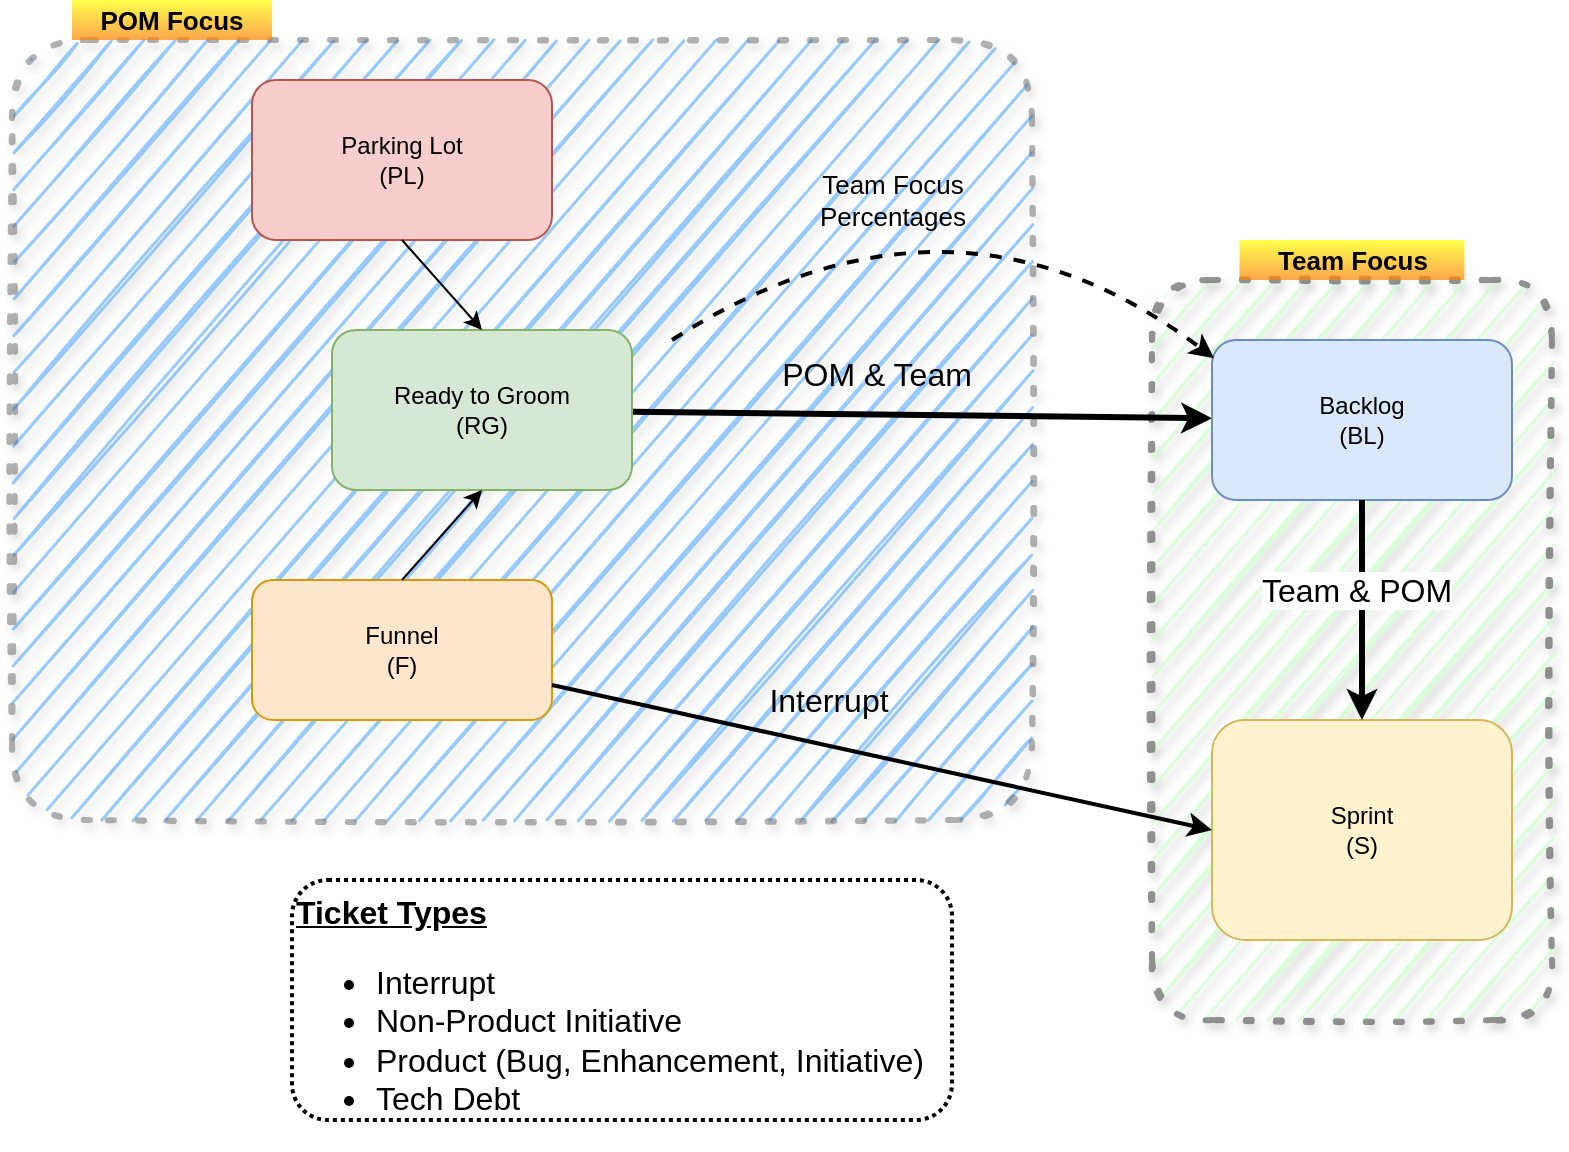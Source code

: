 <mxfile version="13.7.6" type="github">
  <diagram id="-Uzkl90RU2_1hvd23aKB" name="Page-1">
    <mxGraphModel dx="1056" dy="843" grid="1" gridSize="10" guides="1" tooltips="1" connect="1" arrows="1" fold="1" page="1" pageScale="1" pageWidth="850" pageHeight="1100" math="0" shadow="0">
      <root>
        <mxCell id="0" />
        <mxCell id="1" parent="0" />
        <mxCell id="7wn4WAuL4QtyOJo-zdiJ-19" value="" style="rounded=1;whiteSpace=wrap;html=1;fontSize=16;align=left;dashed=1;dashPattern=1 4;strokeWidth=3;strokeColor=#666666;fontColor=#333333;shadow=1;glass=0;sketch=1;opacity=70;fillColor=#CCFFCC;" parent="1" vertex="1">
          <mxGeometry x="600" y="190" width="200" height="370" as="geometry" />
        </mxCell>
        <mxCell id="7wn4WAuL4QtyOJo-zdiJ-18" value="" style="rounded=1;whiteSpace=wrap;html=1;fontSize=16;align=left;dashed=1;arcSize=10;strokeWidth=3;dashPattern=1 4;shadow=1;glass=0;sketch=1;opacity=50;strokeColor=#666666;fillColor=#3399FF;" parent="1" vertex="1">
          <mxGeometry x="30" y="70" width="510" height="390" as="geometry" />
        </mxCell>
        <mxCell id="7wn4WAuL4QtyOJo-zdiJ-1" value="Parking Lot&lt;br&gt;(PL)" style="rounded=1;whiteSpace=wrap;html=1;fillColor=#f8cecc;strokeColor=#b85450;" parent="1" vertex="1">
          <mxGeometry x="150" y="90" width="150" height="80" as="geometry" />
        </mxCell>
        <mxCell id="7wn4WAuL4QtyOJo-zdiJ-2" value="Funnel&lt;br&gt;(F)" style="rounded=1;whiteSpace=wrap;html=1;fillColor=#ffe6cc;strokeColor=#d79b00;" parent="1" vertex="1">
          <mxGeometry x="150" y="340" width="150" height="70" as="geometry" />
        </mxCell>
        <mxCell id="7wn4WAuL4QtyOJo-zdiJ-9" value="" style="rounded=0;orthogonalLoop=1;jettySize=auto;html=1;strokeWidth=3;" parent="1" source="7wn4WAuL4QtyOJo-zdiJ-3" target="7wn4WAuL4QtyOJo-zdiJ-8" edge="1">
          <mxGeometry relative="1" as="geometry" />
        </mxCell>
        <mxCell id="7wn4WAuL4QtyOJo-zdiJ-17" value="POM &amp;amp; Team" style="edgeLabel;html=1;align=center;verticalAlign=middle;resizable=0;points=[];fontSize=16;labelBackgroundColor=none;" parent="7wn4WAuL4QtyOJo-zdiJ-9" vertex="1" connectable="0">
          <mxGeometry x="-0.251" y="-2" relative="1" as="geometry">
            <mxPoint x="13" y="-22" as="offset" />
          </mxGeometry>
        </mxCell>
        <mxCell id="7wn4WAuL4QtyOJo-zdiJ-3" value="Ready to Groom&lt;br&gt;(RG)" style="rounded=1;whiteSpace=wrap;html=1;fillColor=#d5e8d4;strokeColor=#82b366;" parent="1" vertex="1">
          <mxGeometry x="190" y="215" width="150" height="80" as="geometry" />
        </mxCell>
        <mxCell id="7wn4WAuL4QtyOJo-zdiJ-6" value="" style="endArrow=classic;html=1;entryX=0.5;entryY=0;entryDx=0;entryDy=0;exitX=0.5;exitY=1;exitDx=0;exitDy=0;" parent="1" target="7wn4WAuL4QtyOJo-zdiJ-3" edge="1" source="7wn4WAuL4QtyOJo-zdiJ-1">
          <mxGeometry width="50" height="50" relative="1" as="geometry">
            <mxPoint x="125" y="200" as="sourcePoint" />
            <mxPoint x="175" y="150" as="targetPoint" />
          </mxGeometry>
        </mxCell>
        <mxCell id="7wn4WAuL4QtyOJo-zdiJ-7" value="" style="endArrow=classic;html=1;entryX=0.5;entryY=1;entryDx=0;entryDy=0;exitX=0.5;exitY=0;exitDx=0;exitDy=0;" parent="1" target="7wn4WAuL4QtyOJo-zdiJ-3" edge="1" source="7wn4WAuL4QtyOJo-zdiJ-2">
          <mxGeometry width="50" height="50" relative="1" as="geometry">
            <mxPoint x="125" y="295" as="sourcePoint" />
            <mxPoint x="194.1" y="323.76" as="targetPoint" />
          </mxGeometry>
        </mxCell>
        <mxCell id="7wn4WAuL4QtyOJo-zdiJ-8" value="Backlog&lt;br&gt;(BL)" style="rounded=1;whiteSpace=wrap;html=1;fillColor=#dae8fc;strokeColor=#6c8ebf;" parent="1" vertex="1">
          <mxGeometry x="630" y="220" width="150" height="80" as="geometry" />
        </mxCell>
        <mxCell id="7wn4WAuL4QtyOJo-zdiJ-10" value="Sprint&lt;br&gt;(S)" style="rounded=1;whiteSpace=wrap;html=1;fillColor=#fff2cc;strokeColor=#d6b656;" parent="1" vertex="1">
          <mxGeometry x="630" y="410" width="150" height="110" as="geometry" />
        </mxCell>
        <mxCell id="7wn4WAuL4QtyOJo-zdiJ-11" value="" style="endArrow=classic;html=1;entryX=0;entryY=0.5;entryDx=0;entryDy=0;exitX=1;exitY=0.75;exitDx=0;exitDy=0;strokeWidth=2;" parent="1" source="7wn4WAuL4QtyOJo-zdiJ-2" target="7wn4WAuL4QtyOJo-zdiJ-10" edge="1">
          <mxGeometry width="50" height="50" relative="1" as="geometry">
            <mxPoint x="220" y="350" as="sourcePoint" />
            <mxPoint x="290" y="330" as="targetPoint" />
          </mxGeometry>
        </mxCell>
        <mxCell id="7wn4WAuL4QtyOJo-zdiJ-12" value="Interrupt" style="edgeLabel;html=1;align=center;verticalAlign=middle;resizable=0;points=[];fontSize=16;labelBackgroundColor=none;" parent="7wn4WAuL4QtyOJo-zdiJ-11" vertex="1" connectable="0">
          <mxGeometry x="-0.18" y="-3" relative="1" as="geometry">
            <mxPoint x="2.63" y="-25.23" as="offset" />
          </mxGeometry>
        </mxCell>
        <mxCell id="7wn4WAuL4QtyOJo-zdiJ-13" value="" style="endArrow=classic;html=1;exitX=0.5;exitY=1;exitDx=0;exitDy=0;strokeWidth=3;" parent="1" source="7wn4WAuL4QtyOJo-zdiJ-8" edge="1">
          <mxGeometry width="50" height="50" relative="1" as="geometry">
            <mxPoint x="704.5" y="320" as="sourcePoint" />
            <mxPoint x="705" y="410" as="targetPoint" />
          </mxGeometry>
        </mxCell>
        <mxCell id="7wn4WAuL4QtyOJo-zdiJ-14" value="Team &amp;amp; POM" style="edgeLabel;html=1;align=center;verticalAlign=middle;resizable=0;points=[];fontSize=16;" parent="7wn4WAuL4QtyOJo-zdiJ-13" vertex="1" connectable="0">
          <mxGeometry x="-0.18" y="-3" relative="1" as="geometry">
            <mxPoint as="offset" />
          </mxGeometry>
        </mxCell>
        <mxCell id="7wn4WAuL4QtyOJo-zdiJ-16" value="&lt;b&gt;&lt;u&gt;Ticket Types&lt;br&gt;&lt;/u&gt;&lt;/b&gt;&lt;ul&gt;&lt;li&gt;Interrupt&lt;/li&gt;&lt;li&gt;&lt;span&gt;Non-Product Initiative&lt;/span&gt;&lt;br&gt;&lt;/li&gt;&lt;li&gt;Product (Bug, Enhancement, Initiative)&lt;/li&gt;&lt;li&gt;Tech Debt&lt;br&gt;&lt;/li&gt;&lt;/ul&gt;" style="text;html=1;fillColor=none;align=left;verticalAlign=top;whiteSpace=wrap;rounded=1;fontSize=16;strokeColor=#000000;dashed=1;dashPattern=1 1;strokeWidth=2;shadow=0;" parent="1" vertex="1">
          <mxGeometry x="170" y="490" width="330" height="120" as="geometry" />
        </mxCell>
        <mxCell id="7wn4WAuL4QtyOJo-zdiJ-20" value="POM Focus" style="text;html=1;align=center;verticalAlign=middle;whiteSpace=wrap;rounded=0;dashed=1;fontSize=13;gradientColor=#FF8000;fillColor=#FFFF00;opacity=70;fontStyle=1" parent="1" vertex="1">
          <mxGeometry x="60" y="50" width="100" height="20" as="geometry" />
        </mxCell>
        <mxCell id="7wn4WAuL4QtyOJo-zdiJ-23" value="Team Focus" style="text;html=1;align=center;verticalAlign=middle;whiteSpace=wrap;rounded=0;dashed=1;fontSize=13;gradientColor=#FF8000;fillColor=#FFFF00;opacity=70;fontStyle=1" parent="1" vertex="1">
          <mxGeometry x="643.75" y="170" width="112.5" height="20" as="geometry" />
        </mxCell>
        <mxCell id="mEtuEsOaJW8aUjwjkFWF-5" value="" style="endArrow=classic;html=1;entryX=0.007;entryY=0.114;entryDx=0;entryDy=0;entryPerimeter=0;curved=1;strokeWidth=2;dashed=1;" edge="1" parent="1" target="7wn4WAuL4QtyOJo-zdiJ-8">
          <mxGeometry width="50" height="50" relative="1" as="geometry">
            <mxPoint x="360" y="220" as="sourcePoint" />
            <mxPoint x="410" y="170" as="targetPoint" />
            <Array as="points">
              <mxPoint x="500" y="130" />
            </Array>
          </mxGeometry>
        </mxCell>
        <mxCell id="mEtuEsOaJW8aUjwjkFWF-6" value="&lt;font style=&quot;font-size: 13px&quot;&gt;Team Focus &lt;br&gt;Percentages&lt;/font&gt;" style="edgeLabel;html=1;align=center;verticalAlign=middle;resizable=0;points=[];labelBackgroundColor=none;" vertex="1" connectable="0" parent="mEtuEsOaJW8aUjwjkFWF-5">
          <mxGeometry x="-0.383" y="-17" relative="1" as="geometry">
            <mxPoint x="15.01" y="-29.14" as="offset" />
          </mxGeometry>
        </mxCell>
      </root>
    </mxGraphModel>
  </diagram>
</mxfile>
